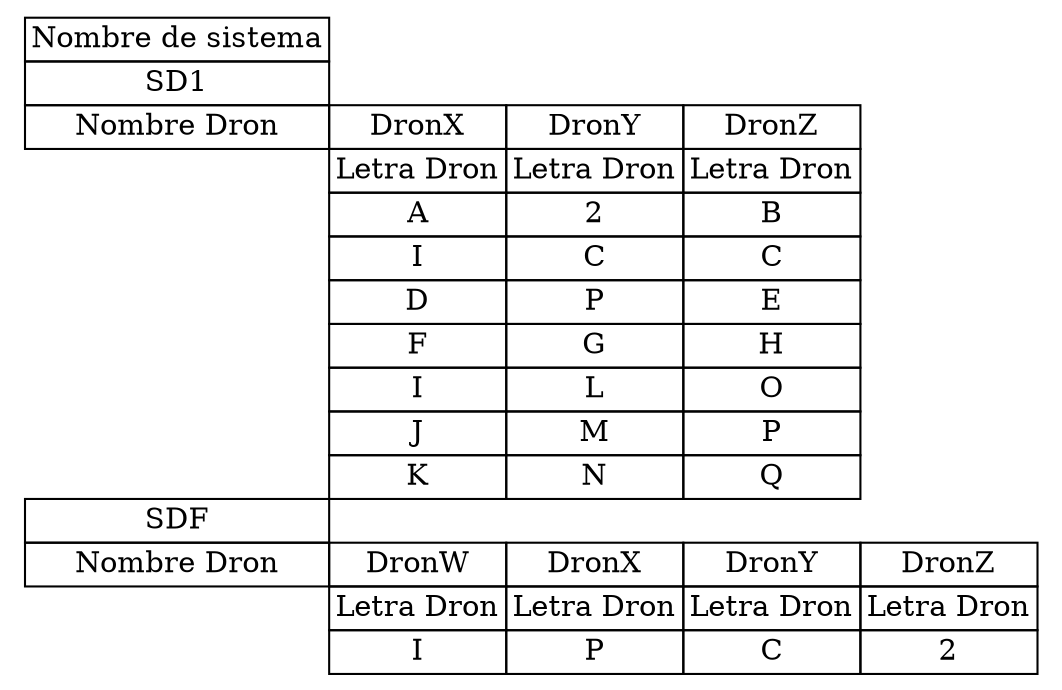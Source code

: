 
        digraph G {
            node [shape=plaintext];

            tbl [label=<<table border="0" cellborder="1" cellspacing="0">
        
            <tr>
                <td>Nombre de sistema</td>
            </tr>
        
                <tr>
                    <td>SD1</td>
                </tr>
                
        
            <tr>
                <td>Nombre Dron</td>
                
            
        
                
                    
                    <td>DronX</td>
                    

            
                
                    
                    <td>DronY</td>
                    

            
                
                    
                    <td>DronZ</td>
                    

            
        </tr>
        <tr><td border="0"></td>
        
            
                <td>Letra Dron</td>
            
        
            
                <td>Letra Dron</td>
            
        
            
                <td>Letra Dron</td>
            </tr><tr><td border="0"></td><td>A</td>
<td>2</td>
<td>B</td>
</tr><tr><td border="0"></td><td>I</td>
<td>C</td>
<td>C</td>
</tr><tr><td border="0"></td><td>D</td>
<td>P</td>
<td>E</td>
</tr><tr><td border="0"></td><td>F</td>
<td>G</td>
<td>H</td>
</tr><tr><td border="0"></td><td>I</td>
<td>L</td>
<td>O</td>
</tr><tr><td border="0"></td><td>J</td>
<td>M</td>
<td>P</td>
</tr><tr><td border="0"></td><td>K</td>
<td>N</td>
<td>Q</td>
</tr>
            
                <tr>
                    <td>SDF</td>
                </tr>
                
        
            <tr>
                <td>Nombre Dron</td>
                
            
        
                
                    
                    <td>DronW</td>
                    

            
                
                    
                    <td>DronX</td>
                    

            
                
                    
                    <td>DronY</td>
                    

            
                
                    
                    <td>DronZ</td>
                    

            
        </tr>
        <tr><td border="0"></td>
        
            
                <td>Letra Dron</td>
            
        
            
                <td>Letra Dron</td>
            
        
            
                <td>Letra Dron</td>
            
        
            
                <td>Letra Dron</td>
            </tr><tr><td border="0"></td><td>I</td>
<td>P</td>
<td>C</td>
<td>2</td>
</tr>
            </table>>];
        }
        